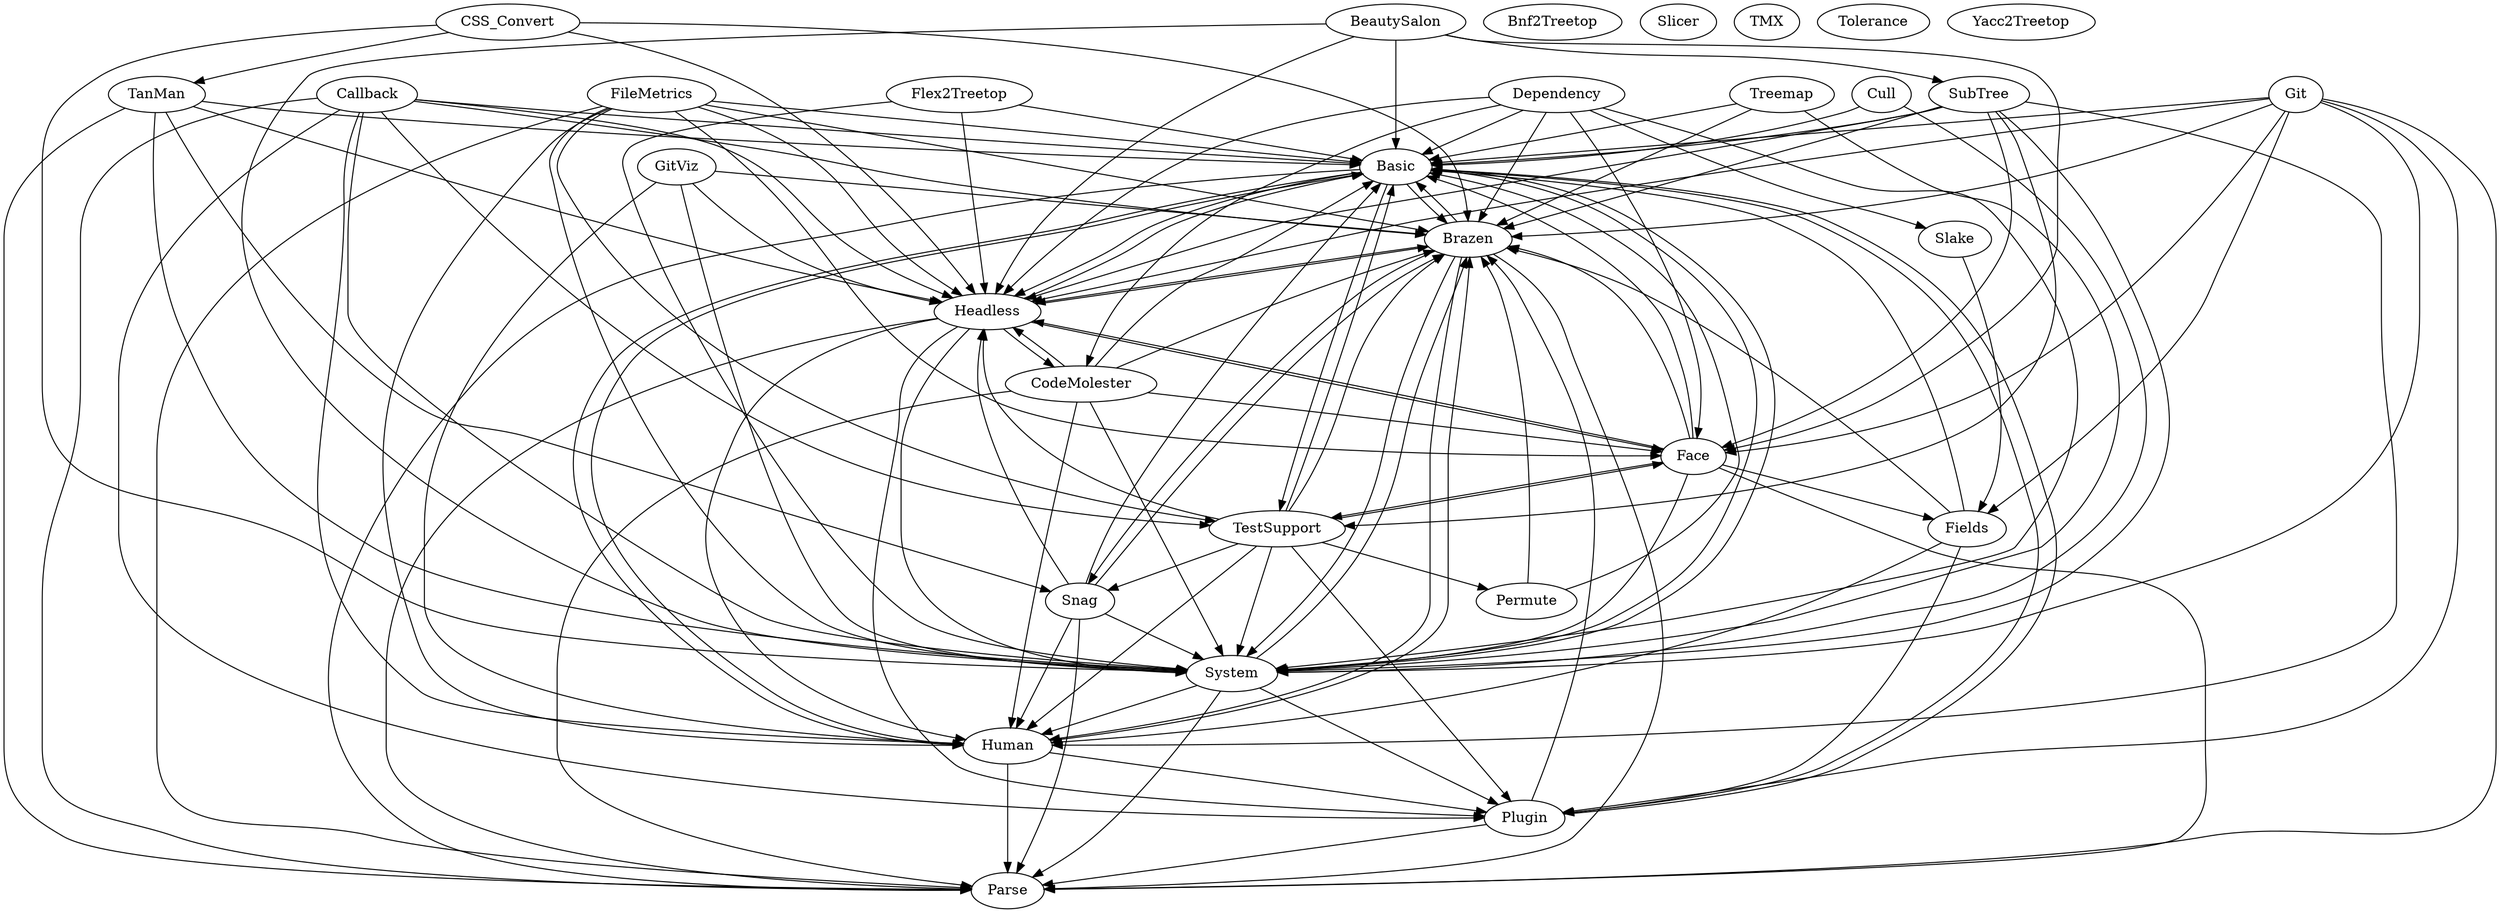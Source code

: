 digraph {
  ba [ label="Basic" ]
  bs [ label="BeautySalon" ]
  b2 [ label="Bnf2Treetop" ]
  br [ label="Brazen" ]
  ca [ label="Callback" ]
  cm [ label="CodeMolester" ]
  cs [ label="CSS_Convert" ]
  cu [ label="Cull" ]
  de [ label="Dependency" ]
  fa [ label="Face" ]
  fi [ label="Fields" ]
  fm [ label="FileMetrics" ]
  f2 [ label="Flex2Treetop" ]
  gi [ label="Git" ]
  gv [ label="GitViz" ]
  he [ label="Headless" ]
  hu [ label="Human" ]
  pa [ label="Parse" ]
  pe [ label="Permute" ]
  pl [ label="Plugin" ]
  sla [ label="Slake" ]
  sli [ label="Slicer" ]
  sn [ label="Snag" ]
  st [ label="SubTree" ]
  sy [ label="System" ]
  tan [ label="TanMan" ]
  tmx [ label="TMX" ]
  ts [ label="TestSupport" ]
  to [ label="Tolerance" ]
  tr [ label="Treemap" ]
  y2 [ label="Yacc2Treetop" ]
  ba -> br
  ba -> he
  ba -> hu
  ba -> pa
  ba -> pl
  ba -> sy
  ba -> ts
  bs -> ba
  bs -> fa
  bs -> he
  bs -> st
  bs -> sy
  br -> ba
  br -> he
  br -> hu
  br -> pa
  br -> sn
  br -> sy
  ca -> ba
  ca -> br
  ca -> he
  ca -> hu
  ca -> pa
  ca -> pl
  ca -> sy
  ca -> ts
  cm -> ba
  cm -> br
  cm -> fa
  cm -> he
  cm -> hu
  cm -> pa
  cm -> sy
  cs -> br
  cs -> he
  cs -> sy
  cs -> tan
  cu -> ba
  cu -> sy
  de -> ba
  de -> br
  de -> cm
  de -> fa
  de -> he
  de -> sla
  de -> sy
  fa -> br
  fa -> ba
  fa -> fi
  fa -> he
  fa -> pa
  fa -> sy
  fa -> ts
  fi -> ba
  fi -> br
  fi -> hu
  fi -> pl
  fm -> br
  fm -> ba
  fm -> fa
  fm -> he
  fm -> hu
  fm -> pa
  fm -> sy
  fm -> ts
  f2 -> ba
  f2 -> he
  f2 -> sy
  gi -> ba
  gi -> br
  gi -> fa
  gi -> fi
  gi -> he
  gi -> pa
  gi -> pl
  gi -> sy
  gv -> br
  gv -> he
  gv -> hu
  gv -> sy
  he -> ba
  he -> br
  he -> cm
  he -> fa
  he -> hu
  he -> pa
  he -> pl
  he -> sy
  hu -> ba
  hu -> br
  hu -> pa
  hu -> pl
  pe -> ba
  pe -> br
  pl -> ba
  pl -> br
  pl -> pa
  sla -> fi
  sn -> ba
  sn -> br
  sn -> he
  sn -> hu
  sn -> pa
  sn -> sy
  st -> ba
  st -> br
  st -> fa
  st -> hu
  st -> he
  st -> sy
  st -> ts
  sy -> ba
  sy -> br
  sy -> hu
  sy -> pa
  sy -> pl
  tan -> ba
  tan -> he
  tan -> pa
  tan -> sn
  tan -> sy
  ts -> ba
  ts -> br
  ts -> pe
  ts -> pl
  ts -> fa
  ts -> he
  ts -> hu
  ts -> sn
  ts -> sy
  tr -> ba
  tr -> br
  tr -> sy
}
